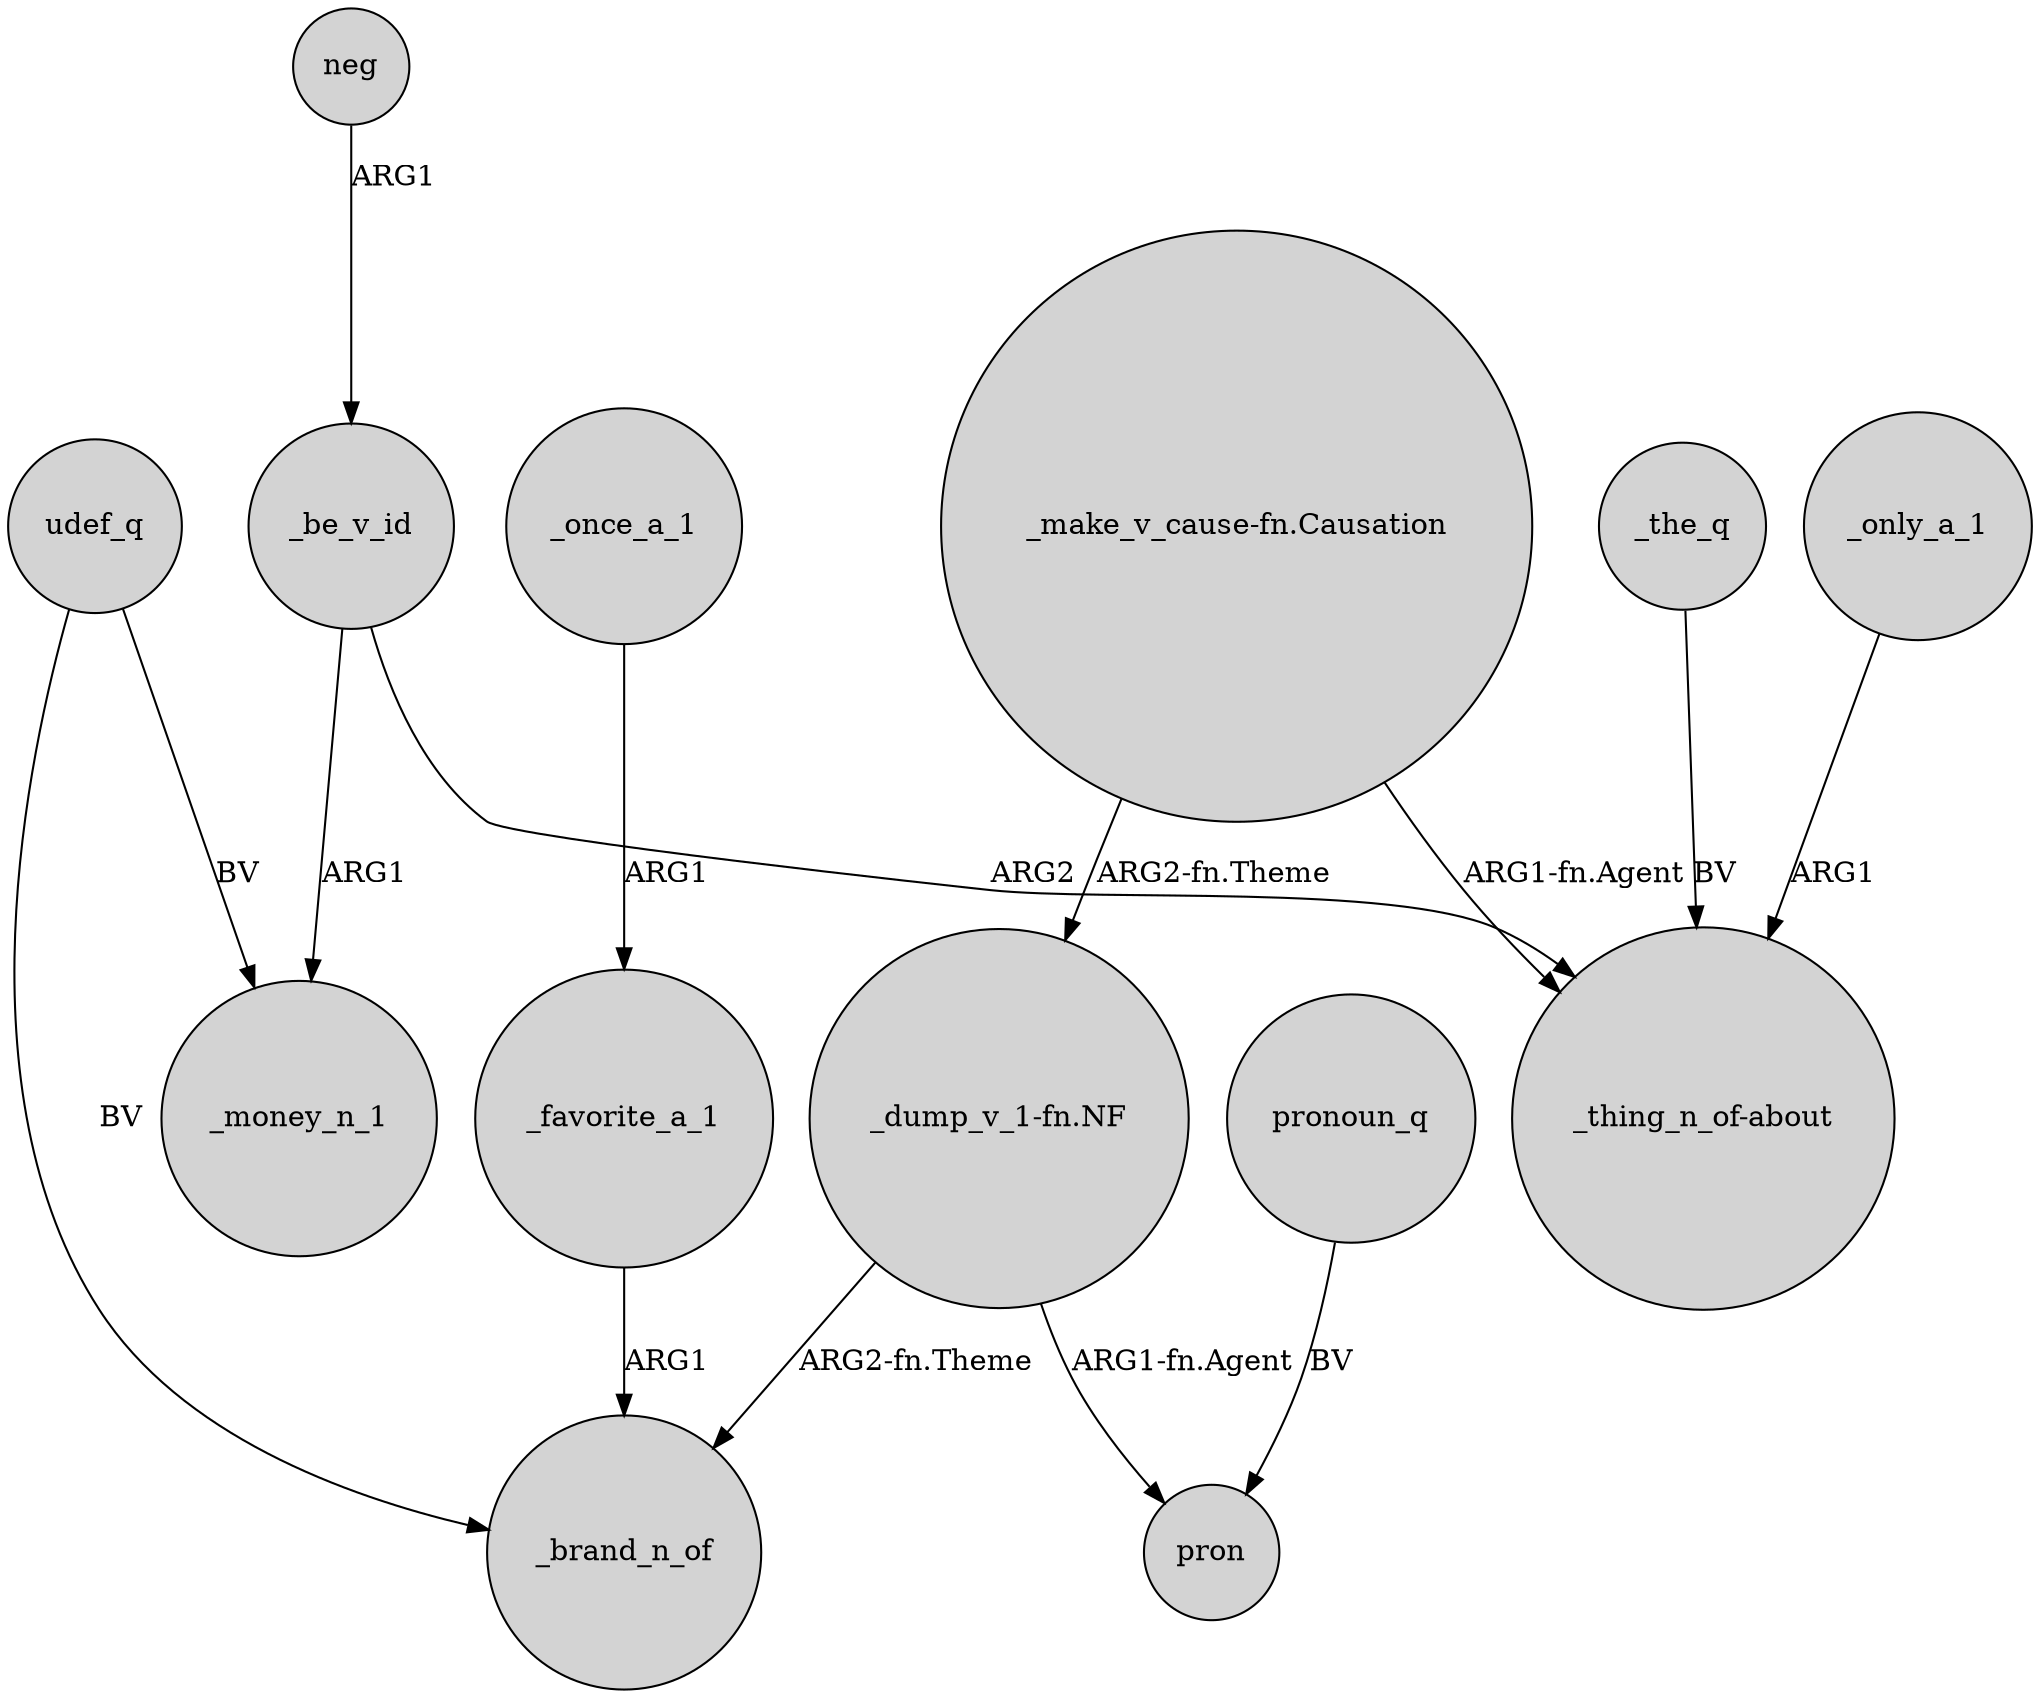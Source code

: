 digraph {
	node [shape=circle style=filled]
	neg -> _be_v_id [label=ARG1]
	udef_q -> _money_n_1 [label=BV]
	_the_q -> "_thing_n_of-about" [label=BV]
	"_dump_v_1-fn.NF" -> pron [label="ARG1-fn.Agent"]
	_be_v_id -> "_thing_n_of-about" [label=ARG2]
	"_make_v_cause-fn.Causation" -> "_thing_n_of-about" [label="ARG1-fn.Agent"]
	"_make_v_cause-fn.Causation" -> "_dump_v_1-fn.NF" [label="ARG2-fn.Theme"]
	_only_a_1 -> "_thing_n_of-about" [label=ARG1]
	_once_a_1 -> _favorite_a_1 [label=ARG1]
	_be_v_id -> _money_n_1 [label=ARG1]
	"_dump_v_1-fn.NF" -> _brand_n_of [label="ARG2-fn.Theme"]
	_favorite_a_1 -> _brand_n_of [label=ARG1]
	udef_q -> _brand_n_of [label=BV]
	pronoun_q -> pron [label=BV]
}
